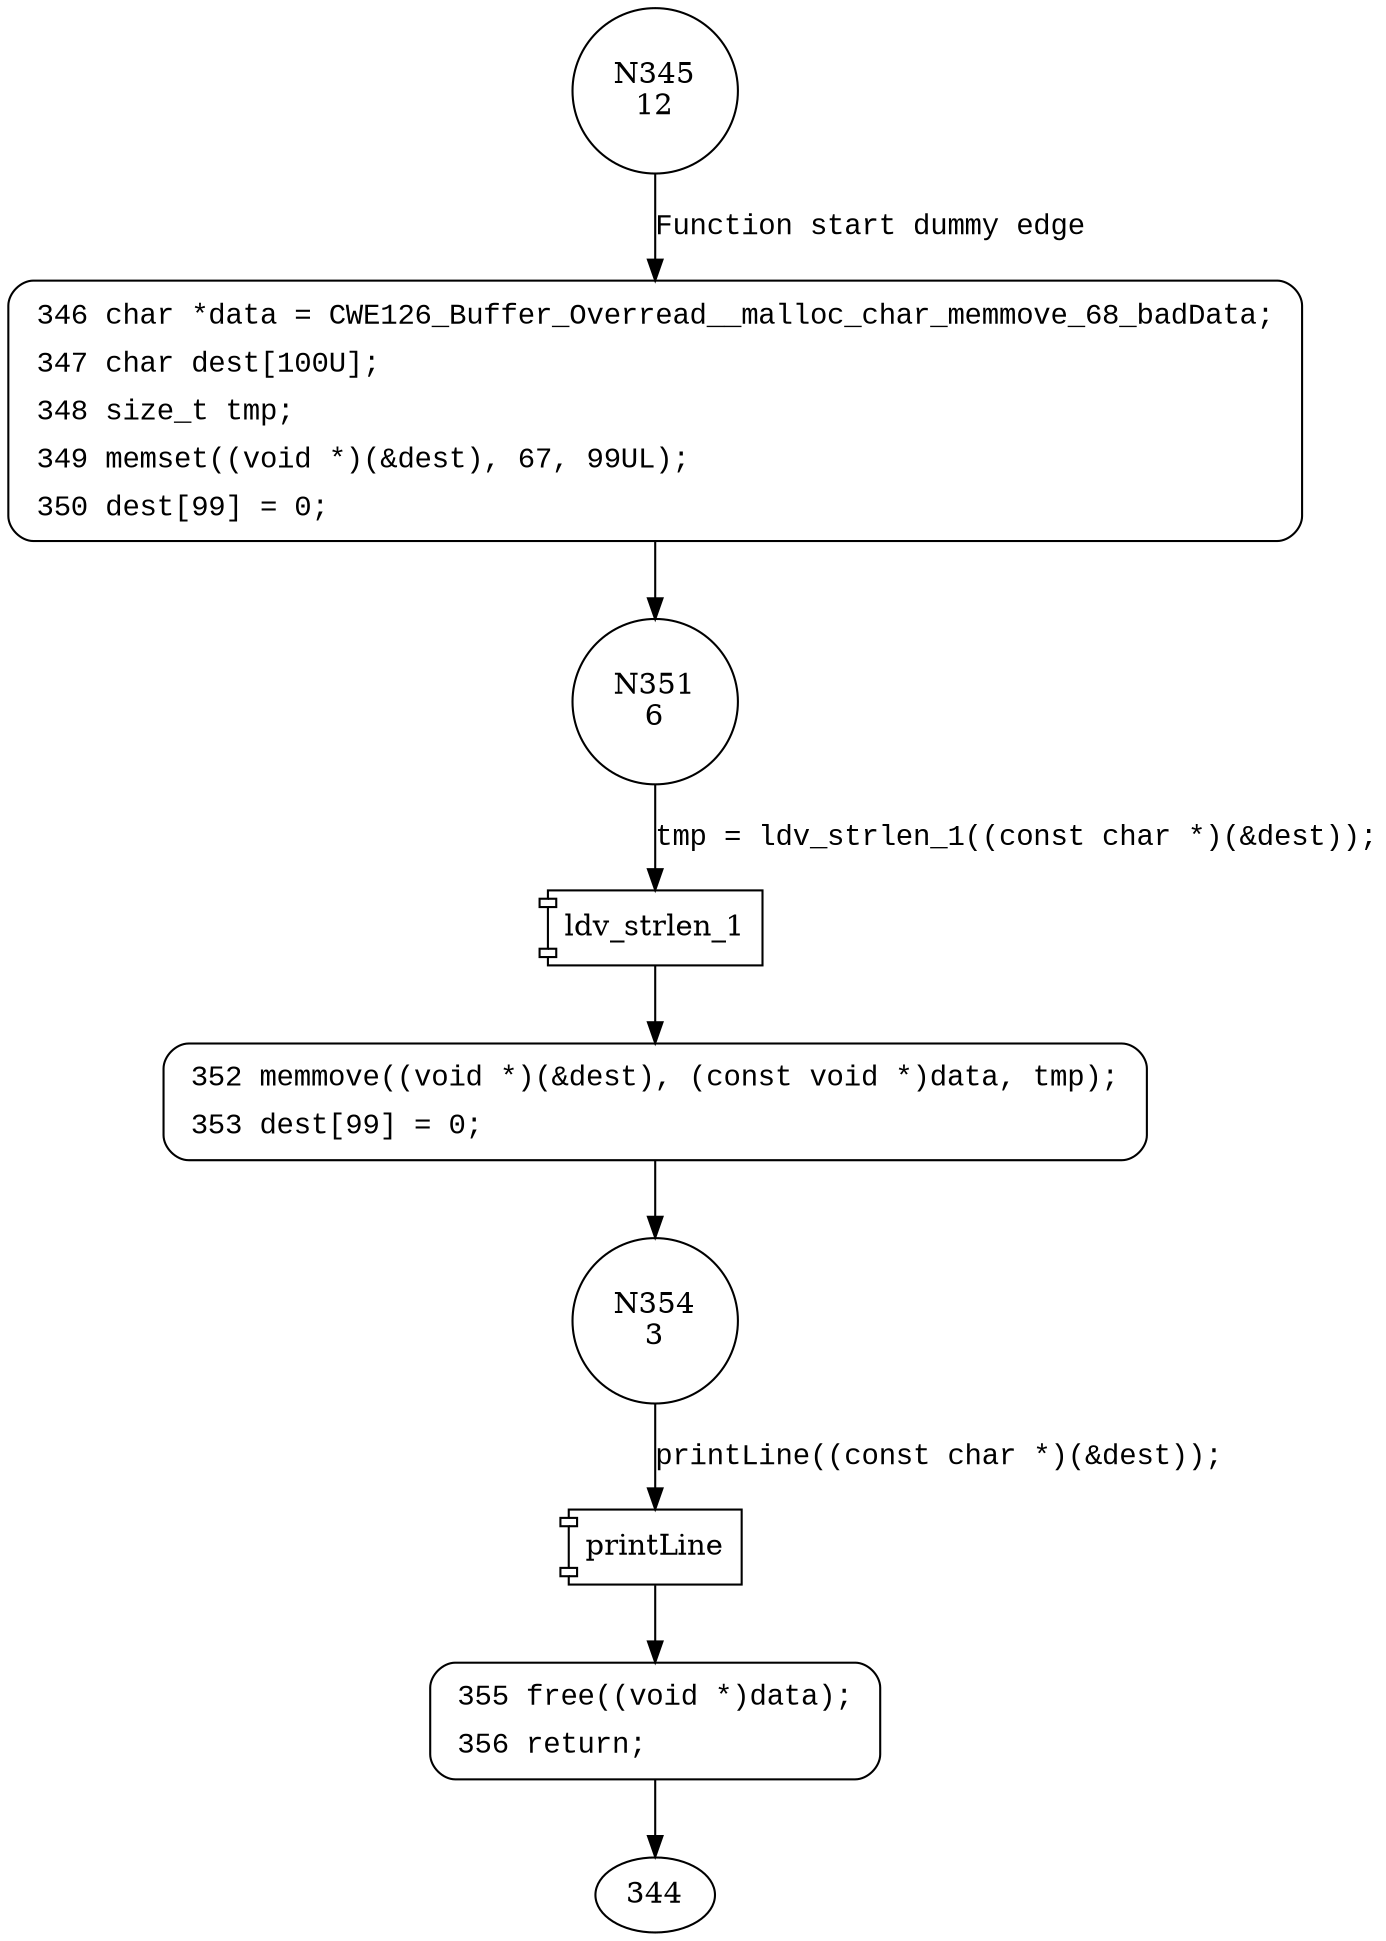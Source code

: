 digraph CWE126_Buffer_Overread__malloc_char_memmove_68b_badSink {
345 [shape="circle" label="N345\n12"]
346 [shape="circle" label="N346\n11"]
351 [shape="circle" label="N351\n6"]
352 [shape="circle" label="N352\n5"]
354 [shape="circle" label="N354\n3"]
355 [shape="circle" label="N355\n2"]
346 [style="filled,bold" penwidth="1" fillcolor="white" fontname="Courier New" shape="Mrecord" label=<<table border="0" cellborder="0" cellpadding="3" bgcolor="white"><tr><td align="right">346</td><td align="left">char *data = CWE126_Buffer_Overread__malloc_char_memmove_68_badData;</td></tr><tr><td align="right">347</td><td align="left">char dest[100U];</td></tr><tr><td align="right">348</td><td align="left">size_t tmp;</td></tr><tr><td align="right">349</td><td align="left">memset((void *)(&amp;dest), 67, 99UL);</td></tr><tr><td align="right">350</td><td align="left">dest[99] = 0;</td></tr></table>>]
346 -> 351[label=""]
352 [style="filled,bold" penwidth="1" fillcolor="white" fontname="Courier New" shape="Mrecord" label=<<table border="0" cellborder="0" cellpadding="3" bgcolor="white"><tr><td align="right">352</td><td align="left">memmove((void *)(&amp;dest), (const void *)data, tmp);</td></tr><tr><td align="right">353</td><td align="left">dest[99] = 0;</td></tr></table>>]
352 -> 354[label=""]
355 [style="filled,bold" penwidth="1" fillcolor="white" fontname="Courier New" shape="Mrecord" label=<<table border="0" cellborder="0" cellpadding="3" bgcolor="white"><tr><td align="right">355</td><td align="left">free((void *)data);</td></tr><tr><td align="right">356</td><td align="left">return;</td></tr></table>>]
355 -> 344[label=""]
345 -> 346 [label="Function start dummy edge" fontname="Courier New"]
100015 [shape="component" label="ldv_strlen_1"]
351 -> 100015 [label="tmp = ldv_strlen_1((const char *)(&dest));" fontname="Courier New"]
100015 -> 352 [label="" fontname="Courier New"]
100016 [shape="component" label="printLine"]
354 -> 100016 [label="printLine((const char *)(&dest));" fontname="Courier New"]
100016 -> 355 [label="" fontname="Courier New"]
}